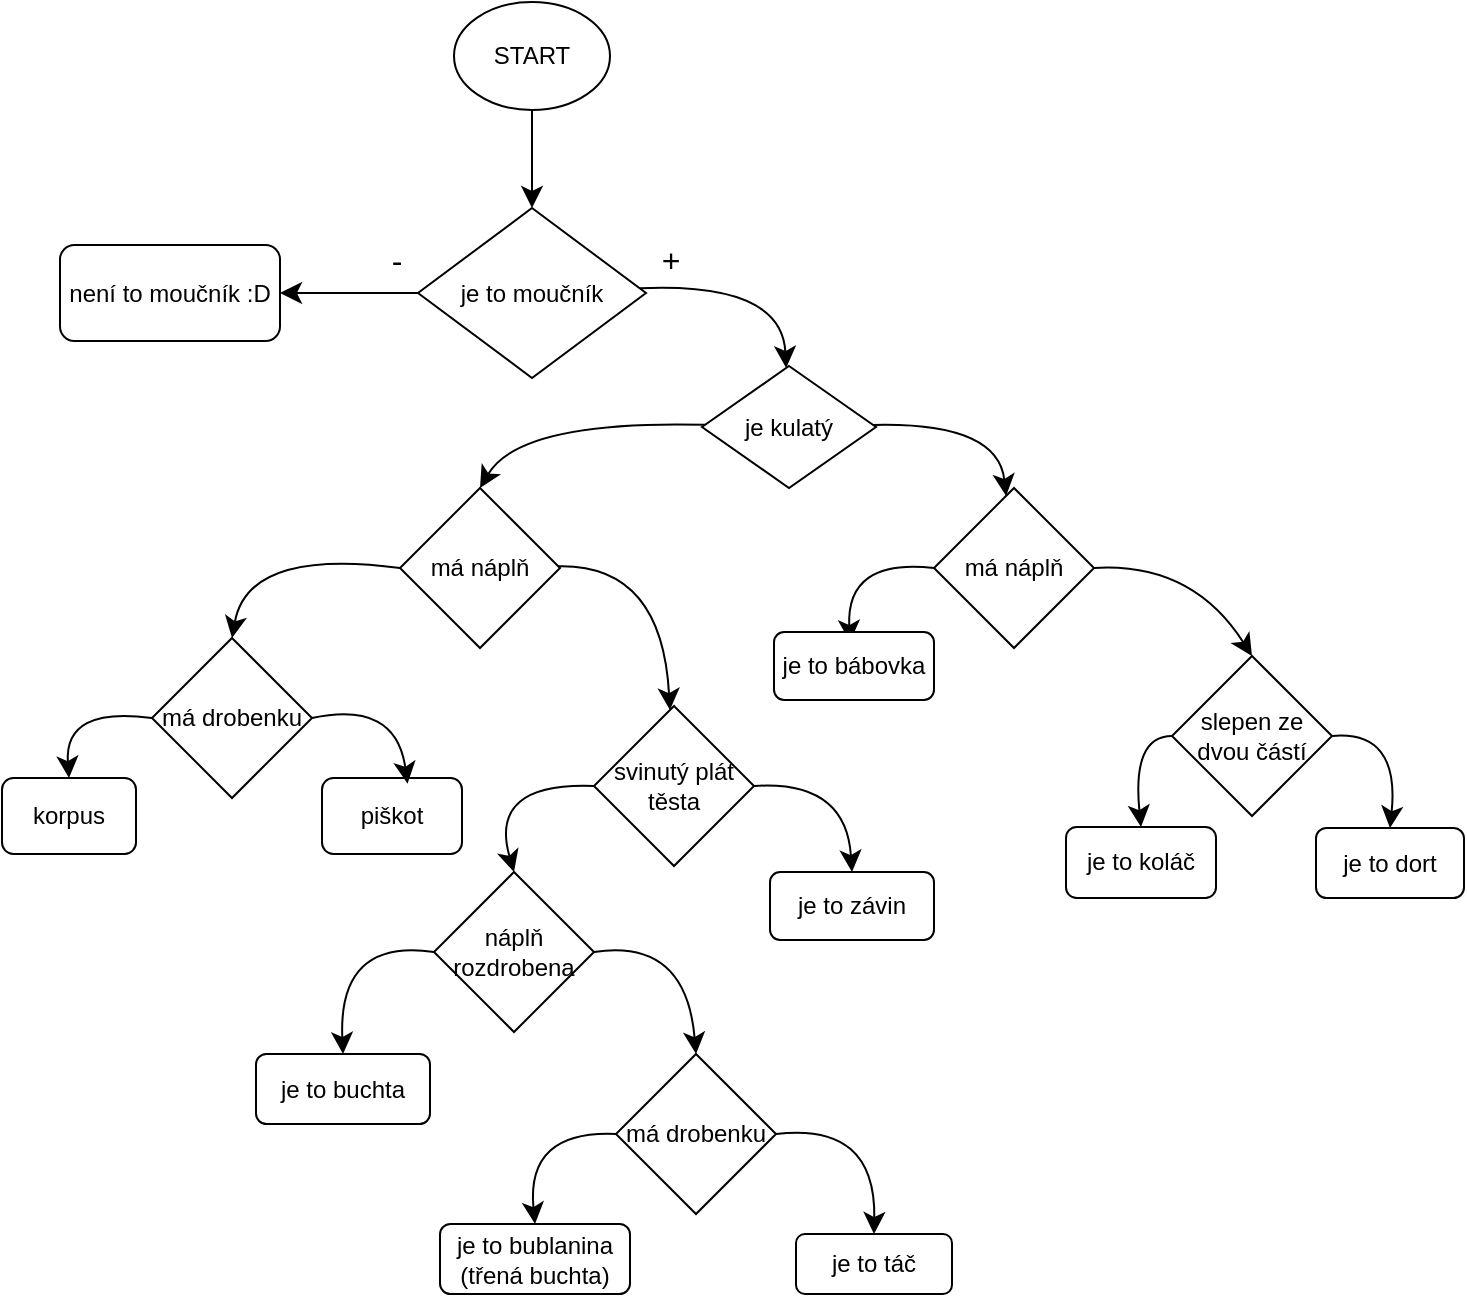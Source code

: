 <mxfile version="24.0.5" type="device">
  <diagram name="Stránka-1" id="WwW3SH3pPWQlp4jVcBad">
    <mxGraphModel dx="1433" dy="1036" grid="0" gridSize="10" guides="1" tooltips="1" connect="1" arrows="1" fold="1" page="0" pageScale="1" pageWidth="827" pageHeight="1169" math="0" shadow="0">
      <root>
        <mxCell id="0" />
        <mxCell id="1" parent="0" />
        <mxCell id="V-MFH_fSx5cqEBQ9GNb0-5" value="" style="edgeStyle=none;curved=1;rounded=0;orthogonalLoop=1;jettySize=auto;html=1;fontSize=12;startSize=8;endSize=8;" parent="1" source="V-MFH_fSx5cqEBQ9GNb0-1" target="V-MFH_fSx5cqEBQ9GNb0-2" edge="1">
          <mxGeometry relative="1" as="geometry" />
        </mxCell>
        <mxCell id="V-MFH_fSx5cqEBQ9GNb0-1" value="&lt;font style=&quot;vertical-align: inherit;&quot;&gt;&lt;font style=&quot;vertical-align: inherit;&quot;&gt;START&lt;/font&gt;&lt;/font&gt;" style="ellipse;whiteSpace=wrap;html=1;" parent="1" vertex="1">
          <mxGeometry x="239" y="-87" width="78" height="54" as="geometry" />
        </mxCell>
        <mxCell id="V-MFH_fSx5cqEBQ9GNb0-10" value="" style="edgeStyle=none;curved=1;rounded=0;orthogonalLoop=1;jettySize=auto;html=1;fontSize=12;startSize=8;endSize=8;" parent="1" source="V-MFH_fSx5cqEBQ9GNb0-2" target="V-MFH_fSx5cqEBQ9GNb0-6" edge="1">
          <mxGeometry relative="1" as="geometry">
            <Array as="points">
              <mxPoint x="403" y="53" />
            </Array>
          </mxGeometry>
        </mxCell>
        <mxCell id="V-MFH_fSx5cqEBQ9GNb0-12" value="" style="edgeStyle=none;curved=1;rounded=0;orthogonalLoop=1;jettySize=auto;html=1;fontSize=12;startSize=8;endSize=8;" parent="1" source="V-MFH_fSx5cqEBQ9GNb0-2" target="V-MFH_fSx5cqEBQ9GNb0-11" edge="1">
          <mxGeometry relative="1" as="geometry" />
        </mxCell>
        <mxCell id="V-MFH_fSx5cqEBQ9GNb0-2" value="&lt;font style=&quot;vertical-align: inherit;&quot;&gt;&lt;font style=&quot;vertical-align: inherit;&quot;&gt;je to moučník&lt;/font&gt;&lt;/font&gt;" style="rhombus;whiteSpace=wrap;html=1;" parent="1" vertex="1">
          <mxGeometry x="221" y="16" width="114" height="85" as="geometry" />
        </mxCell>
        <mxCell id="V-MFH_fSx5cqEBQ9GNb0-14" value="" style="edgeStyle=none;curved=1;rounded=0;orthogonalLoop=1;jettySize=auto;html=1;fontSize=12;startSize=8;endSize=8;" parent="1" source="V-MFH_fSx5cqEBQ9GNb0-6" target="V-MFH_fSx5cqEBQ9GNb0-13" edge="1">
          <mxGeometry relative="1" as="geometry">
            <Array as="points">
              <mxPoint x="511" y="123" />
            </Array>
          </mxGeometry>
        </mxCell>
        <mxCell id="gNYUzNZE0exnkvLqRCgA-25" value="" style="edgeStyle=none;curved=1;rounded=0;orthogonalLoop=1;jettySize=auto;html=1;fontSize=12;startSize=8;endSize=8;entryX=0.5;entryY=0;entryDx=0;entryDy=0;" edge="1" parent="1" source="V-MFH_fSx5cqEBQ9GNb0-6" target="gNYUzNZE0exnkvLqRCgA-26">
          <mxGeometry relative="1" as="geometry">
            <Array as="points">
              <mxPoint x="272" y="122" />
            </Array>
          </mxGeometry>
        </mxCell>
        <mxCell id="V-MFH_fSx5cqEBQ9GNb0-6" value="&lt;font style=&quot;vertical-align: inherit;&quot;&gt;&lt;font style=&quot;vertical-align: inherit;&quot;&gt;je kulatý&lt;/font&gt;&lt;/font&gt;" style="rhombus;whiteSpace=wrap;html=1;" parent="1" vertex="1">
          <mxGeometry x="363" y="95" width="87" height="61" as="geometry" />
        </mxCell>
        <mxCell id="V-MFH_fSx5cqEBQ9GNb0-11" value="&lt;font style=&quot;vertical-align: inherit;&quot;&gt;&lt;font style=&quot;vertical-align: inherit;&quot;&gt;není to moučník :D&lt;/font&gt;&lt;/font&gt;" style="rounded=1;whiteSpace=wrap;html=1;" parent="1" vertex="1">
          <mxGeometry x="42" y="34.5" width="110" height="48" as="geometry" />
        </mxCell>
        <mxCell id="V-MFH_fSx5cqEBQ9GNb0-13" value="&lt;font style=&quot;vertical-align: inherit;&quot;&gt;&lt;font style=&quot;vertical-align: inherit;&quot;&gt;má náplň&lt;/font&gt;&lt;/font&gt;" style="rhombus;whiteSpace=wrap;html=1;" parent="1" vertex="1">
          <mxGeometry x="479" y="156" width="80" height="80" as="geometry" />
        </mxCell>
        <mxCell id="V-MFH_fSx5cqEBQ9GNb0-15" value="&lt;font style=&quot;vertical-align: inherit;&quot;&gt;&lt;font style=&quot;vertical-align: inherit;&quot;&gt;je to koláč&lt;/font&gt;&lt;/font&gt;" style="rounded=1;whiteSpace=wrap;html=1;" parent="1" vertex="1">
          <mxGeometry x="545" y="325.5" width="75" height="35.5" as="geometry" />
        </mxCell>
        <mxCell id="gNYUzNZE0exnkvLqRCgA-3" value="" style="endArrow=classic;html=1;rounded=0;fontSize=12;startSize=8;endSize=8;curved=1;exitX=0;exitY=0.5;exitDx=0;exitDy=0;" edge="1" parent="1" source="V-MFH_fSx5cqEBQ9GNb0-13">
          <mxGeometry width="50" height="50" relative="1" as="geometry">
            <mxPoint x="457" y="186" as="sourcePoint" />
            <mxPoint x="437" y="233" as="targetPoint" />
            <Array as="points">
              <mxPoint x="435" y="191" />
            </Array>
          </mxGeometry>
        </mxCell>
        <mxCell id="gNYUzNZE0exnkvLqRCgA-14" value="slepen ze dvou částí" style="rhombus;whiteSpace=wrap;html=1;" vertex="1" parent="1">
          <mxGeometry x="598" y="240" width="80" height="80" as="geometry" />
        </mxCell>
        <mxCell id="gNYUzNZE0exnkvLqRCgA-15" value="" style="endArrow=classic;html=1;rounded=0;fontSize=12;startSize=8;endSize=8;curved=1;entryX=0.5;entryY=0;entryDx=0;entryDy=0;exitX=1;exitY=0.5;exitDx=0;exitDy=0;" edge="1" parent="1" source="V-MFH_fSx5cqEBQ9GNb0-13" target="gNYUzNZE0exnkvLqRCgA-14">
          <mxGeometry width="50" height="50" relative="1" as="geometry">
            <mxPoint x="457" y="284" as="sourcePoint" />
            <mxPoint x="507" y="234" as="targetPoint" />
            <Array as="points">
              <mxPoint x="608" y="193" />
            </Array>
          </mxGeometry>
        </mxCell>
        <mxCell id="gNYUzNZE0exnkvLqRCgA-16" value="" style="endArrow=classic;html=1;rounded=0;fontSize=12;startSize=8;endSize=8;curved=1;exitX=0;exitY=0.5;exitDx=0;exitDy=0;entryX=0.5;entryY=0;entryDx=0;entryDy=0;" edge="1" parent="1" source="gNYUzNZE0exnkvLqRCgA-14" target="V-MFH_fSx5cqEBQ9GNb0-15">
          <mxGeometry width="50" height="50" relative="1" as="geometry">
            <mxPoint x="487" y="296" as="sourcePoint" />
            <mxPoint x="537" y="246" as="targetPoint" />
            <Array as="points">
              <mxPoint x="578" y="280" />
            </Array>
          </mxGeometry>
        </mxCell>
        <mxCell id="gNYUzNZE0exnkvLqRCgA-17" value="je to dort" style="rounded=1;whiteSpace=wrap;html=1;" vertex="1" parent="1">
          <mxGeometry x="670" y="326" width="74" height="35" as="geometry" />
        </mxCell>
        <mxCell id="gNYUzNZE0exnkvLqRCgA-18" value="" style="endArrow=classic;html=1;rounded=0;fontSize=12;startSize=8;endSize=8;curved=1;exitX=1;exitY=0.5;exitDx=0;exitDy=0;entryX=0.5;entryY=0;entryDx=0;entryDy=0;" edge="1" parent="1" source="gNYUzNZE0exnkvLqRCgA-14" target="gNYUzNZE0exnkvLqRCgA-17">
          <mxGeometry width="50" height="50" relative="1" as="geometry">
            <mxPoint x="487" y="296" as="sourcePoint" />
            <mxPoint x="709" y="331" as="targetPoint" />
            <Array as="points">
              <mxPoint x="712" y="277" />
            </Array>
          </mxGeometry>
        </mxCell>
        <mxCell id="gNYUzNZE0exnkvLqRCgA-19" value="je to bábovka" style="rounded=1;whiteSpace=wrap;html=1;" vertex="1" parent="1">
          <mxGeometry x="399" y="228" width="80" height="34" as="geometry" />
        </mxCell>
        <mxCell id="gNYUzNZE0exnkvLqRCgA-22" style="edgeStyle=none;curved=1;rounded=0;orthogonalLoop=1;jettySize=auto;html=1;exitX=0.5;exitY=1;exitDx=0;exitDy=0;fontSize=12;startSize=8;endSize=8;" edge="1" parent="1" source="gNYUzNZE0exnkvLqRCgA-19" target="gNYUzNZE0exnkvLqRCgA-19">
          <mxGeometry relative="1" as="geometry" />
        </mxCell>
        <mxCell id="gNYUzNZE0exnkvLqRCgA-28" value="" style="edgeStyle=none;curved=1;rounded=0;orthogonalLoop=1;jettySize=auto;html=1;fontSize=12;startSize=8;endSize=8;" edge="1" parent="1" source="gNYUzNZE0exnkvLqRCgA-26" target="gNYUzNZE0exnkvLqRCgA-27">
          <mxGeometry relative="1" as="geometry">
            <Array as="points">
              <mxPoint x="343" y="194" />
            </Array>
          </mxGeometry>
        </mxCell>
        <mxCell id="gNYUzNZE0exnkvLqRCgA-50" style="edgeStyle=none;curved=1;rounded=0;orthogonalLoop=1;jettySize=auto;html=1;exitX=0;exitY=0.5;exitDx=0;exitDy=0;entryX=0.5;entryY=0;entryDx=0;entryDy=0;fontSize=12;startSize=8;endSize=8;" edge="1" parent="1" source="gNYUzNZE0exnkvLqRCgA-26" target="gNYUzNZE0exnkvLqRCgA-48">
          <mxGeometry relative="1" as="geometry">
            <Array as="points">
              <mxPoint x="136" y="186" />
            </Array>
          </mxGeometry>
        </mxCell>
        <mxCell id="gNYUzNZE0exnkvLqRCgA-26" value="má náplň" style="rhombus;whiteSpace=wrap;html=1;" vertex="1" parent="1">
          <mxGeometry x="212" y="156" width="80" height="80" as="geometry" />
        </mxCell>
        <mxCell id="gNYUzNZE0exnkvLqRCgA-39" style="edgeStyle=none;curved=1;rounded=0;orthogonalLoop=1;jettySize=auto;html=1;exitX=0;exitY=0.5;exitDx=0;exitDy=0;entryX=0.5;entryY=0;entryDx=0;entryDy=0;fontSize=12;startSize=8;endSize=8;" edge="1" parent="1" source="gNYUzNZE0exnkvLqRCgA-27" target="gNYUzNZE0exnkvLqRCgA-38">
          <mxGeometry relative="1" as="geometry">
            <Array as="points">
              <mxPoint x="256" y="303" />
            </Array>
          </mxGeometry>
        </mxCell>
        <mxCell id="gNYUzNZE0exnkvLqRCgA-27" value="svinutý plát těsta" style="rhombus;whiteSpace=wrap;html=1;" vertex="1" parent="1">
          <mxGeometry x="309" y="265" width="80" height="80" as="geometry" />
        </mxCell>
        <mxCell id="gNYUzNZE0exnkvLqRCgA-30" value="je to závin" style="rounded=1;whiteSpace=wrap;html=1;" vertex="1" parent="1">
          <mxGeometry x="397" y="348" width="82" height="34" as="geometry" />
        </mxCell>
        <mxCell id="gNYUzNZE0exnkvLqRCgA-31" value="je to buchta" style="rounded=1;whiteSpace=wrap;html=1;" vertex="1" parent="1">
          <mxGeometry x="140" y="439" width="87" height="35" as="geometry" />
        </mxCell>
        <mxCell id="gNYUzNZE0exnkvLqRCgA-32" value="" style="endArrow=classic;html=1;rounded=0;fontSize=12;startSize=8;endSize=8;curved=1;exitX=1;exitY=0.5;exitDx=0;exitDy=0;entryX=0.5;entryY=0;entryDx=0;entryDy=0;" edge="1" parent="1" source="gNYUzNZE0exnkvLqRCgA-27" target="gNYUzNZE0exnkvLqRCgA-30">
          <mxGeometry width="50" height="50" relative="1" as="geometry">
            <mxPoint x="395" y="284" as="sourcePoint" />
            <mxPoint x="445" y="234" as="targetPoint" />
            <Array as="points">
              <mxPoint x="435" y="302" />
            </Array>
          </mxGeometry>
        </mxCell>
        <mxCell id="gNYUzNZE0exnkvLqRCgA-35" value="piškot" style="rounded=1;whiteSpace=wrap;html=1;" vertex="1" parent="1">
          <mxGeometry x="173" y="301" width="70" height="38" as="geometry" />
        </mxCell>
        <mxCell id="gNYUzNZE0exnkvLqRCgA-36" value="korpus" style="rounded=1;whiteSpace=wrap;html=1;" vertex="1" parent="1">
          <mxGeometry x="13" y="301" width="67" height="38" as="geometry" />
        </mxCell>
        <mxCell id="gNYUzNZE0exnkvLqRCgA-40" style="edgeStyle=none;curved=1;rounded=0;orthogonalLoop=1;jettySize=auto;html=1;exitX=0;exitY=0.5;exitDx=0;exitDy=0;entryX=0.5;entryY=0;entryDx=0;entryDy=0;fontSize=12;startSize=8;endSize=8;" edge="1" parent="1" source="gNYUzNZE0exnkvLqRCgA-38" target="gNYUzNZE0exnkvLqRCgA-31">
          <mxGeometry relative="1" as="geometry">
            <Array as="points">
              <mxPoint x="181" y="381" />
            </Array>
          </mxGeometry>
        </mxCell>
        <mxCell id="gNYUzNZE0exnkvLqRCgA-42" style="edgeStyle=none;curved=1;rounded=0;orthogonalLoop=1;jettySize=auto;html=1;exitX=1;exitY=0.5;exitDx=0;exitDy=0;entryX=0.5;entryY=0;entryDx=0;entryDy=0;fontSize=12;startSize=8;endSize=8;" edge="1" parent="1" source="gNYUzNZE0exnkvLqRCgA-38" target="gNYUzNZE0exnkvLqRCgA-41">
          <mxGeometry relative="1" as="geometry">
            <Array as="points">
              <mxPoint x="355" y="381" />
            </Array>
          </mxGeometry>
        </mxCell>
        <mxCell id="gNYUzNZE0exnkvLqRCgA-38" value="náplň rozdrobena" style="rhombus;whiteSpace=wrap;html=1;" vertex="1" parent="1">
          <mxGeometry x="229" y="348" width="80" height="80" as="geometry" />
        </mxCell>
        <mxCell id="gNYUzNZE0exnkvLqRCgA-47" style="edgeStyle=none;curved=1;rounded=0;orthogonalLoop=1;jettySize=auto;html=1;exitX=1;exitY=0.5;exitDx=0;exitDy=0;entryX=0.5;entryY=0;entryDx=0;entryDy=0;fontSize=12;startSize=8;endSize=8;" edge="1" parent="1" source="gNYUzNZE0exnkvLqRCgA-41" target="gNYUzNZE0exnkvLqRCgA-43">
          <mxGeometry relative="1" as="geometry">
            <Array as="points">
              <mxPoint x="450" y="473" />
            </Array>
          </mxGeometry>
        </mxCell>
        <mxCell id="gNYUzNZE0exnkvLqRCgA-41" value="má drobenku" style="rhombus;whiteSpace=wrap;html=1;" vertex="1" parent="1">
          <mxGeometry x="320" y="439" width="80" height="80" as="geometry" />
        </mxCell>
        <mxCell id="gNYUzNZE0exnkvLqRCgA-43" value="je to táč" style="rounded=1;whiteSpace=wrap;html=1;" vertex="1" parent="1">
          <mxGeometry x="410" y="529" width="78" height="30" as="geometry" />
        </mxCell>
        <mxCell id="gNYUzNZE0exnkvLqRCgA-44" value="je to bublanina&lt;div&gt;(třená buchta)&lt;/div&gt;" style="rounded=1;whiteSpace=wrap;html=1;" vertex="1" parent="1">
          <mxGeometry x="232" y="524" width="95" height="35" as="geometry" />
        </mxCell>
        <mxCell id="gNYUzNZE0exnkvLqRCgA-45" value="" style="endArrow=classic;html=1;rounded=0;fontSize=12;startSize=8;endSize=8;curved=1;exitX=0;exitY=0.5;exitDx=0;exitDy=0;entryX=0.5;entryY=0;entryDx=0;entryDy=0;" edge="1" parent="1" source="gNYUzNZE0exnkvLqRCgA-41" target="gNYUzNZE0exnkvLqRCgA-44">
          <mxGeometry width="50" height="50" relative="1" as="geometry">
            <mxPoint x="312" y="378" as="sourcePoint" />
            <mxPoint x="362" y="328" as="targetPoint" />
            <Array as="points">
              <mxPoint x="275" y="477" />
            </Array>
          </mxGeometry>
        </mxCell>
        <mxCell id="gNYUzNZE0exnkvLqRCgA-53" style="edgeStyle=none;curved=1;rounded=0;orthogonalLoop=1;jettySize=auto;html=1;exitX=0;exitY=0.5;exitDx=0;exitDy=0;entryX=0.5;entryY=0;entryDx=0;entryDy=0;fontSize=12;startSize=8;endSize=8;" edge="1" parent="1" source="gNYUzNZE0exnkvLqRCgA-48" target="gNYUzNZE0exnkvLqRCgA-36">
          <mxGeometry relative="1" as="geometry">
            <Array as="points">
              <mxPoint x="44" y="265" />
            </Array>
          </mxGeometry>
        </mxCell>
        <mxCell id="gNYUzNZE0exnkvLqRCgA-48" value="má drobenku" style="rhombus;whiteSpace=wrap;html=1;" vertex="1" parent="1">
          <mxGeometry x="88" y="231" width="80" height="80" as="geometry" />
        </mxCell>
        <mxCell id="gNYUzNZE0exnkvLqRCgA-51" style="edgeStyle=none;curved=1;rounded=0;orthogonalLoop=1;jettySize=auto;html=1;exitX=1;exitY=0.5;exitDx=0;exitDy=0;entryX=0.611;entryY=0.074;entryDx=0;entryDy=0;entryPerimeter=0;fontSize=12;startSize=8;endSize=8;" edge="1" parent="1" source="gNYUzNZE0exnkvLqRCgA-48" target="gNYUzNZE0exnkvLqRCgA-35">
          <mxGeometry relative="1" as="geometry">
            <Array as="points">
              <mxPoint x="210" y="262" />
            </Array>
          </mxGeometry>
        </mxCell>
        <mxCell id="gNYUzNZE0exnkvLqRCgA-54" value="+" style="text;html=1;align=center;verticalAlign=middle;resizable=0;points=[];autosize=1;strokeColor=none;fillColor=none;fontSize=16;" vertex="1" parent="1">
          <mxGeometry x="333.5" y="26.5" width="27" height="31" as="geometry" />
        </mxCell>
        <mxCell id="gNYUzNZE0exnkvLqRCgA-55" value="-" style="text;html=1;align=center;verticalAlign=middle;resizable=0;points=[];autosize=1;strokeColor=none;fillColor=none;fontSize=16;" vertex="1" parent="1">
          <mxGeometry x="198.5" y="26.5" width="23" height="31" as="geometry" />
        </mxCell>
      </root>
    </mxGraphModel>
  </diagram>
</mxfile>

